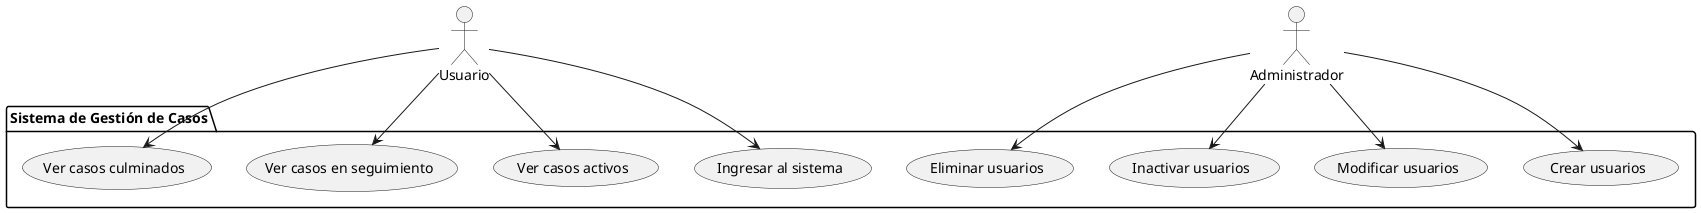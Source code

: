 @startuml

actor Usuario
actor Administrador

package "Sistema de Gestión de Casos" {

  usecase "Ingresar al sistema" as UC1

  usecase "Ver casos activos" as UC2
  usecase "Ver casos en seguimiento" as UC3
  usecase "Ver casos culminados" as UC4

  usecase "Crear usuarios" as UC5
  usecase "Modificar usuarios" as UC6
  usecase "Inactivar usuarios" as UC7
  usecase "Eliminar usuarios" as UC8
}

Usuario --> UC1
Usuario --> UC2
Usuario --> UC3
Usuario --> UC4

Administrador --> UC5
Administrador --> UC6
Administrador --> UC7
Administrador --> UC8

@enduml
